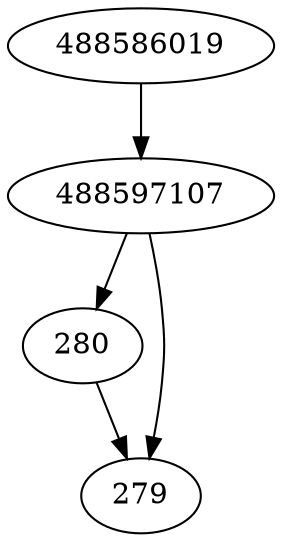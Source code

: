 strict digraph  {
280;
488597107;
488586019;
279;
280 -> 279;
488597107 -> 279;
488597107 -> 280;
488586019 -> 488597107;
}
